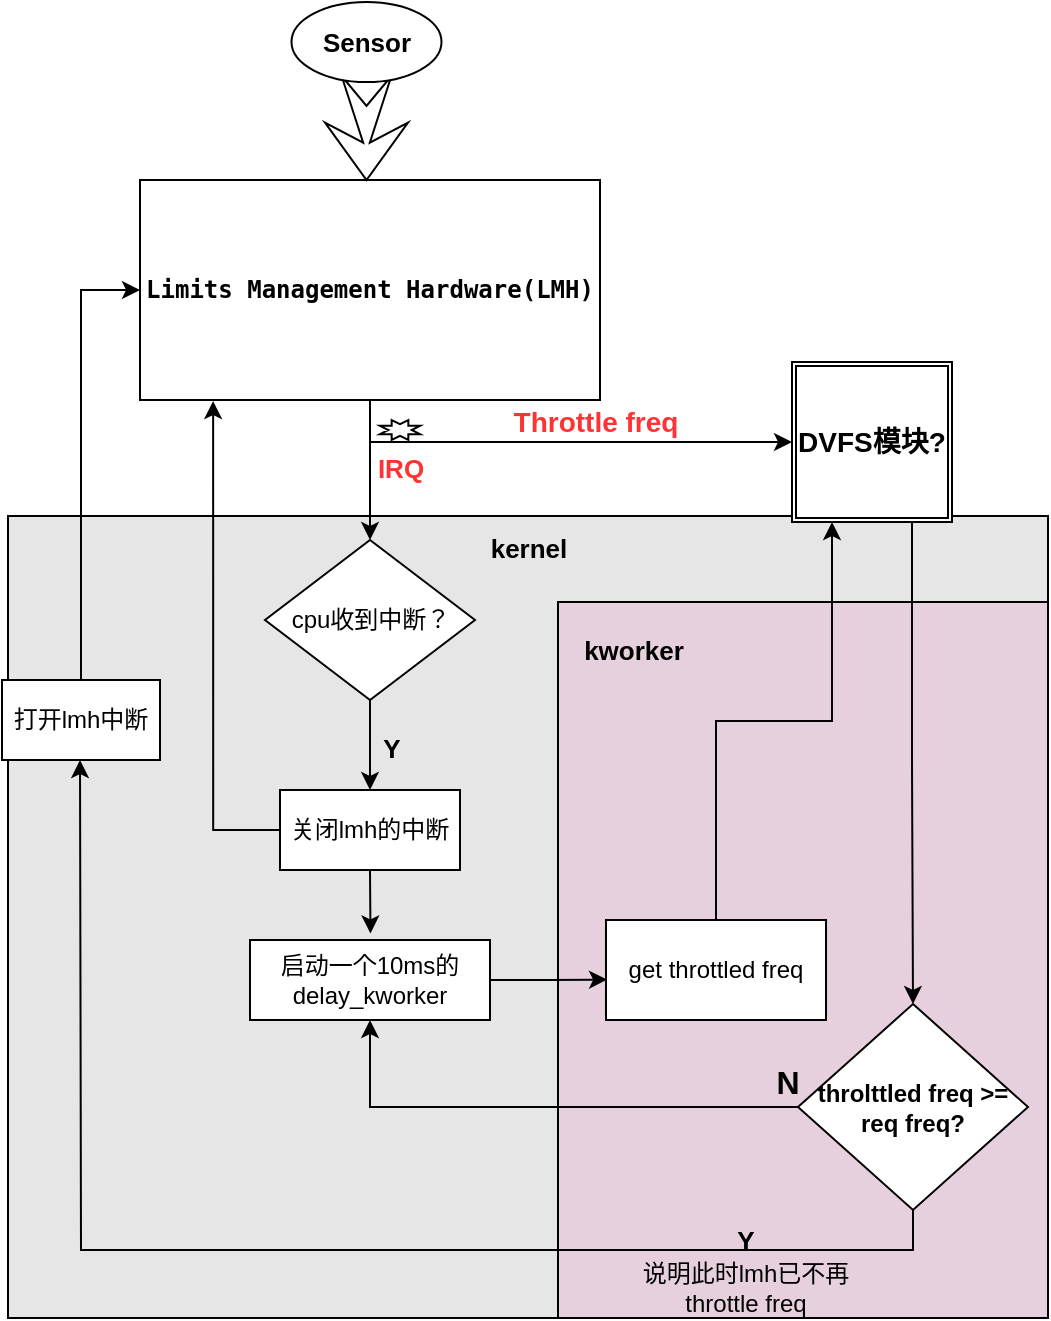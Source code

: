 <mxfile version="24.6.0" type="github">
  <diagram name="第 1 页" id="VTAUhPHFjqV-iyoxelCj">
    <mxGraphModel dx="1195" dy="665" grid="0" gridSize="10" guides="1" tooltips="1" connect="1" arrows="1" fold="1" page="1" pageScale="1" pageWidth="827" pageHeight="1169" math="0" shadow="0">
      <root>
        <mxCell id="0" />
        <mxCell id="1" parent="0" />
        <mxCell id="YY0MY4p-X_AZBxPH40uB-45" value="" style="rounded=0;whiteSpace=wrap;html=1;fillColor=#E6E6E6;" vertex="1" parent="1">
          <mxGeometry x="14" y="408" width="520" height="401" as="geometry" />
        </mxCell>
        <mxCell id="YY0MY4p-X_AZBxPH40uB-55" value="" style="rounded=0;whiteSpace=wrap;html=1;fillColor=#E6D0DE;" vertex="1" parent="1">
          <mxGeometry x="289" y="451" width="245" height="358" as="geometry" />
        </mxCell>
        <mxCell id="YY0MY4p-X_AZBxPH40uB-19" style="edgeStyle=orthogonalEdgeStyle;rounded=0;orthogonalLoop=1;jettySize=auto;html=1;exitX=0.5;exitY=1;exitDx=0;exitDy=0;entryX=0.5;entryY=0;entryDx=0;entryDy=0;" edge="1" parent="1" source="YY0MY4p-X_AZBxPH40uB-1" target="YY0MY4p-X_AZBxPH40uB-18">
          <mxGeometry relative="1" as="geometry" />
        </mxCell>
        <mxCell id="YY0MY4p-X_AZBxPH40uB-47" style="edgeStyle=orthogonalEdgeStyle;rounded=0;orthogonalLoop=1;jettySize=auto;html=1;exitX=0.5;exitY=1;exitDx=0;exitDy=0;entryX=0;entryY=0.5;entryDx=0;entryDy=0;" edge="1" parent="1" source="YY0MY4p-X_AZBxPH40uB-1" target="YY0MY4p-X_AZBxPH40uB-10">
          <mxGeometry relative="1" as="geometry" />
        </mxCell>
        <mxCell id="YY0MY4p-X_AZBxPH40uB-1" value="&lt;pre style=&quot;overflow: visible; text-align: start; background-color: rgb(255, 255, 255);&quot;&gt;Limits Management Hardware(LMH)&lt;/pre&gt;" style="rounded=0;whiteSpace=wrap;html=1;strokeWidth=1;fontStyle=1" vertex="1" parent="1">
          <mxGeometry x="80" y="240" width="230" height="110" as="geometry" />
        </mxCell>
        <mxCell id="YY0MY4p-X_AZBxPH40uB-4" value="" style="html=1;shadow=0;dashed=0;align=center;verticalAlign=middle;shape=mxgraph.arrows2.stylisedArrow;dy=0.92;dx=18.67;notch=15;feather=0.4;direction=south;" vertex="1" parent="1">
          <mxGeometry x="172.5" y="188" width="41.5" height="52" as="geometry" />
        </mxCell>
        <mxCell id="YY0MY4p-X_AZBxPH40uB-6" value="Sensor" style="strokeWidth=1;html=1;shape=mxgraph.flowchart.start_1;whiteSpace=wrap;fontStyle=1;fontSize=13;" vertex="1" parent="1">
          <mxGeometry x="155.75" y="151" width="75" height="40" as="geometry" />
        </mxCell>
        <mxCell id="YY0MY4p-X_AZBxPH40uB-13" value="IRQ" style="verticalLabelPosition=bottom;verticalAlign=top;html=1;shape=mxgraph.basic.8_point_star;fontStyle=1;fontSize=13;fontColor=#FF3333;" vertex="1" parent="1">
          <mxGeometry x="200" y="360" width="20" height="10" as="geometry" />
        </mxCell>
        <mxCell id="YY0MY4p-X_AZBxPH40uB-28" style="edgeStyle=orthogonalEdgeStyle;rounded=0;orthogonalLoop=1;jettySize=auto;html=1;exitX=0.75;exitY=1;exitDx=0;exitDy=0;entryX=0.5;entryY=0;entryDx=0;entryDy=0;" edge="1" parent="1" source="YY0MY4p-X_AZBxPH40uB-10" target="YY0MY4p-X_AZBxPH40uB-27">
          <mxGeometry relative="1" as="geometry" />
        </mxCell>
        <mxCell id="YY0MY4p-X_AZBxPH40uB-10" value="DVFS模块?" style="shape=ext;double=1;whiteSpace=wrap;html=1;aspect=fixed;fontStyle=1;fontSize=14;" vertex="1" parent="1">
          <mxGeometry x="406" y="331" width="80" height="80" as="geometry" />
        </mxCell>
        <mxCell id="YY0MY4p-X_AZBxPH40uB-38" style="edgeStyle=orthogonalEdgeStyle;rounded=0;orthogonalLoop=1;jettySize=auto;html=1;exitX=0.5;exitY=1;exitDx=0;exitDy=0;entryX=0.5;entryY=0;entryDx=0;entryDy=0;" edge="1" parent="1" source="YY0MY4p-X_AZBxPH40uB-18" target="YY0MY4p-X_AZBxPH40uB-33">
          <mxGeometry relative="1" as="geometry" />
        </mxCell>
        <mxCell id="YY0MY4p-X_AZBxPH40uB-18" value="cpu收到中断？" style="rhombus;whiteSpace=wrap;html=1;" vertex="1" parent="1">
          <mxGeometry x="142.5" y="420" width="105" height="80" as="geometry" />
        </mxCell>
        <mxCell id="YY0MY4p-X_AZBxPH40uB-21" value="Throttle freq" style="text;html=1;align=center;verticalAlign=middle;whiteSpace=wrap;rounded=0;fontStyle=1;fontColor=#FF3333;fontSize=14;" vertex="1" parent="1">
          <mxGeometry x="263" y="346" width="90" height="30" as="geometry" />
        </mxCell>
        <mxCell id="YY0MY4p-X_AZBxPH40uB-22" value="启动一个10ms的delay_kworker" style="whiteSpace=wrap;html=1;" vertex="1" parent="1">
          <mxGeometry x="135" y="620" width="120" height="40" as="geometry" />
        </mxCell>
        <mxCell id="YY0MY4p-X_AZBxPH40uB-36" style="edgeStyle=orthogonalEdgeStyle;rounded=0;orthogonalLoop=1;jettySize=auto;html=1;entryX=0.5;entryY=1;entryDx=0;entryDy=0;" edge="1" parent="1" source="YY0MY4p-X_AZBxPH40uB-27" target="YY0MY4p-X_AZBxPH40uB-22">
          <mxGeometry relative="1" as="geometry" />
        </mxCell>
        <mxCell id="YY0MY4p-X_AZBxPH40uB-37" style="edgeStyle=orthogonalEdgeStyle;rounded=0;orthogonalLoop=1;jettySize=auto;html=1;exitX=0.5;exitY=1;exitDx=0;exitDy=0;" edge="1" parent="1" source="YY0MY4p-X_AZBxPH40uB-27">
          <mxGeometry relative="1" as="geometry">
            <mxPoint x="50" y="530" as="targetPoint" />
            <mxPoint x="420" y="740" as="sourcePoint" />
          </mxGeometry>
        </mxCell>
        <mxCell id="YY0MY4p-X_AZBxPH40uB-27" value="throlttled freq &amp;gt;= req freq?" style="rhombus;whiteSpace=wrap;html=1;fontStyle=1" vertex="1" parent="1">
          <mxGeometry x="409" y="652" width="115" height="103" as="geometry" />
        </mxCell>
        <mxCell id="YY0MY4p-X_AZBxPH40uB-50" style="edgeStyle=orthogonalEdgeStyle;rounded=0;orthogonalLoop=1;jettySize=auto;html=1;exitX=0.5;exitY=0;exitDx=0;exitDy=0;entryX=0.25;entryY=1;entryDx=0;entryDy=0;" edge="1" parent="1" source="YY0MY4p-X_AZBxPH40uB-30" target="YY0MY4p-X_AZBxPH40uB-10">
          <mxGeometry relative="1" as="geometry" />
        </mxCell>
        <mxCell id="YY0MY4p-X_AZBxPH40uB-30" value="get throttled freq" style="rounded=0;whiteSpace=wrap;html=1;" vertex="1" parent="1">
          <mxGeometry x="313" y="610" width="110" height="50" as="geometry" />
        </mxCell>
        <mxCell id="YY0MY4p-X_AZBxPH40uB-33" value="关闭lmh的中断" style="rounded=0;whiteSpace=wrap;html=1;" vertex="1" parent="1">
          <mxGeometry x="150" y="545" width="90" height="40" as="geometry" />
        </mxCell>
        <mxCell id="YY0MY4p-X_AZBxPH40uB-35" value="N" style="text;html=1;align=center;verticalAlign=middle;whiteSpace=wrap;rounded=0;fontStyle=1;fontSize=16;" vertex="1" parent="1">
          <mxGeometry x="374" y="676" width="60" height="30" as="geometry" />
        </mxCell>
        <mxCell id="YY0MY4p-X_AZBxPH40uB-39" style="edgeStyle=orthogonalEdgeStyle;rounded=0;orthogonalLoop=1;jettySize=auto;html=1;exitX=0.5;exitY=1;exitDx=0;exitDy=0;entryX=0.502;entryY=-0.082;entryDx=0;entryDy=0;entryPerimeter=0;" edge="1" parent="1" source="YY0MY4p-X_AZBxPH40uB-33" target="YY0MY4p-X_AZBxPH40uB-22">
          <mxGeometry relative="1" as="geometry" />
        </mxCell>
        <mxCell id="YY0MY4p-X_AZBxPH40uB-41" style="edgeStyle=orthogonalEdgeStyle;rounded=0;orthogonalLoop=1;jettySize=auto;html=1;exitX=0.5;exitY=0;exitDx=0;exitDy=0;entryX=0;entryY=0.5;entryDx=0;entryDy=0;" edge="1" parent="1" source="YY0MY4p-X_AZBxPH40uB-40" target="YY0MY4p-X_AZBxPH40uB-1">
          <mxGeometry relative="1" as="geometry" />
        </mxCell>
        <mxCell id="YY0MY4p-X_AZBxPH40uB-40" value="打开lmh中断" style="rounded=0;whiteSpace=wrap;html=1;" vertex="1" parent="1">
          <mxGeometry x="11" y="490" width="79" height="40" as="geometry" />
        </mxCell>
        <mxCell id="YY0MY4p-X_AZBxPH40uB-42" value="Y&lt;div style=&quot;&quot;&gt;&lt;span style=&quot;font-weight: normal;&quot;&gt;&lt;font style=&quot;font-size: 12px;&quot;&gt;说明此时lmh已不再throttle freq&lt;/font&gt;&lt;/span&gt;&lt;/div&gt;" style="text;html=1;align=center;verticalAlign=middle;whiteSpace=wrap;rounded=0;fontStyle=1;fontSize=13;" vertex="1" parent="1">
          <mxGeometry x="318" y="771" width="130" height="30" as="geometry" />
        </mxCell>
        <mxCell id="YY0MY4p-X_AZBxPH40uB-43" style="edgeStyle=orthogonalEdgeStyle;rounded=0;orthogonalLoop=1;jettySize=auto;html=1;exitX=0;exitY=0.5;exitDx=0;exitDy=0;entryX=0.159;entryY=1.005;entryDx=0;entryDy=0;entryPerimeter=0;" edge="1" parent="1" source="YY0MY4p-X_AZBxPH40uB-33" target="YY0MY4p-X_AZBxPH40uB-1">
          <mxGeometry relative="1" as="geometry" />
        </mxCell>
        <mxCell id="YY0MY4p-X_AZBxPH40uB-46" value="Y" style="text;html=1;align=center;verticalAlign=middle;whiteSpace=wrap;rounded=0;fontSize=13;fontStyle=1" vertex="1" parent="1">
          <mxGeometry x="176" y="509" width="60" height="30" as="geometry" />
        </mxCell>
        <mxCell id="YY0MY4p-X_AZBxPH40uB-57" value="kworker" style="text;html=1;align=center;verticalAlign=middle;whiteSpace=wrap;rounded=0;fontStyle=1;fontSize=13;" vertex="1" parent="1">
          <mxGeometry x="297" y="460" width="60" height="30" as="geometry" />
        </mxCell>
        <mxCell id="YY0MY4p-X_AZBxPH40uB-59" style="edgeStyle=orthogonalEdgeStyle;rounded=0;orthogonalLoop=1;jettySize=auto;html=1;exitX=1;exitY=0.5;exitDx=0;exitDy=0;entryX=0.005;entryY=0.596;entryDx=0;entryDy=0;entryPerimeter=0;" edge="1" parent="1" source="YY0MY4p-X_AZBxPH40uB-22" target="YY0MY4p-X_AZBxPH40uB-30">
          <mxGeometry relative="1" as="geometry" />
        </mxCell>
        <mxCell id="YY0MY4p-X_AZBxPH40uB-60" value="kernel" style="text;html=1;align=center;verticalAlign=middle;whiteSpace=wrap;rounded=0;fontStyle=1;fontSize=13;" vertex="1" parent="1">
          <mxGeometry x="225.5" y="408" width="97" height="31" as="geometry" />
        </mxCell>
      </root>
    </mxGraphModel>
  </diagram>
</mxfile>
